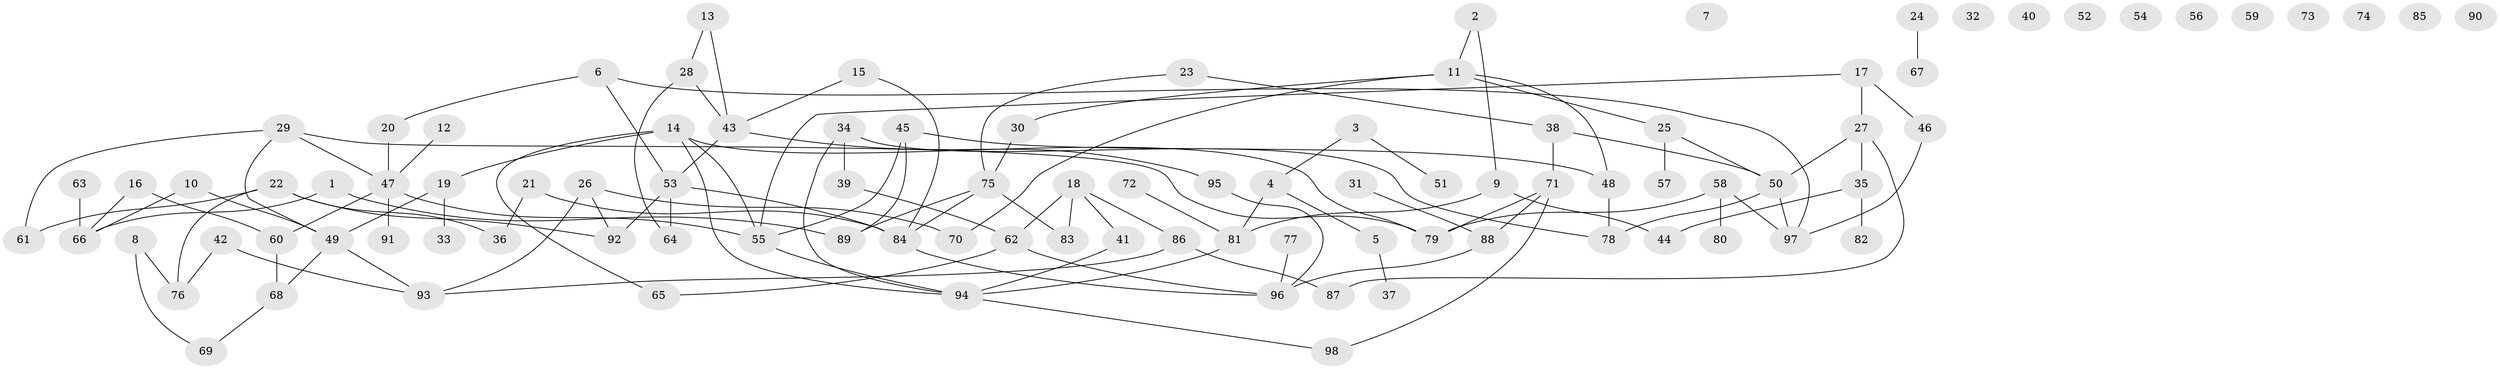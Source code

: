 // coarse degree distribution, {3: 0.14925373134328357, 2: 0.22388059701492538, 5: 0.08955223880597014, 1: 0.13432835820895522, 0: 0.1791044776119403, 6: 0.07462686567164178, 4: 0.1044776119402985, 7: 0.04477611940298507}
// Generated by graph-tools (version 1.1) at 2025/41/03/06/25 10:41:19]
// undirected, 98 vertices, 121 edges
graph export_dot {
graph [start="1"]
  node [color=gray90,style=filled];
  1;
  2;
  3;
  4;
  5;
  6;
  7;
  8;
  9;
  10;
  11;
  12;
  13;
  14;
  15;
  16;
  17;
  18;
  19;
  20;
  21;
  22;
  23;
  24;
  25;
  26;
  27;
  28;
  29;
  30;
  31;
  32;
  33;
  34;
  35;
  36;
  37;
  38;
  39;
  40;
  41;
  42;
  43;
  44;
  45;
  46;
  47;
  48;
  49;
  50;
  51;
  52;
  53;
  54;
  55;
  56;
  57;
  58;
  59;
  60;
  61;
  62;
  63;
  64;
  65;
  66;
  67;
  68;
  69;
  70;
  71;
  72;
  73;
  74;
  75;
  76;
  77;
  78;
  79;
  80;
  81;
  82;
  83;
  84;
  85;
  86;
  87;
  88;
  89;
  90;
  91;
  92;
  93;
  94;
  95;
  96;
  97;
  98;
  1 -- 66;
  1 -- 89;
  2 -- 9;
  2 -- 11;
  3 -- 4;
  3 -- 51;
  4 -- 5;
  4 -- 81;
  5 -- 37;
  6 -- 20;
  6 -- 53;
  6 -- 97;
  8 -- 69;
  8 -- 76;
  9 -- 44;
  9 -- 81;
  10 -- 49;
  10 -- 66;
  11 -- 25;
  11 -- 30;
  11 -- 48;
  11 -- 70;
  12 -- 47;
  13 -- 28;
  13 -- 43;
  14 -- 19;
  14 -- 55;
  14 -- 65;
  14 -- 79;
  14 -- 94;
  15 -- 43;
  15 -- 84;
  16 -- 60;
  16 -- 66;
  17 -- 27;
  17 -- 46;
  17 -- 55;
  18 -- 41;
  18 -- 62;
  18 -- 83;
  18 -- 86;
  19 -- 33;
  19 -- 49;
  20 -- 47;
  21 -- 36;
  21 -- 84;
  22 -- 36;
  22 -- 61;
  22 -- 76;
  22 -- 92;
  23 -- 38;
  23 -- 75;
  24 -- 67;
  25 -- 50;
  25 -- 57;
  26 -- 70;
  26 -- 92;
  26 -- 93;
  27 -- 35;
  27 -- 50;
  27 -- 87;
  28 -- 43;
  28 -- 64;
  29 -- 47;
  29 -- 49;
  29 -- 61;
  29 -- 79;
  30 -- 75;
  31 -- 88;
  34 -- 39;
  34 -- 78;
  34 -- 94;
  35 -- 44;
  35 -- 82;
  38 -- 50;
  38 -- 71;
  39 -- 62;
  41 -- 94;
  42 -- 76;
  42 -- 93;
  43 -- 53;
  43 -- 95;
  45 -- 48;
  45 -- 55;
  45 -- 89;
  46 -- 97;
  47 -- 55;
  47 -- 60;
  47 -- 91;
  48 -- 78;
  49 -- 68;
  49 -- 93;
  50 -- 78;
  50 -- 97;
  53 -- 64;
  53 -- 84;
  53 -- 92;
  55 -- 94;
  58 -- 79;
  58 -- 80;
  58 -- 97;
  60 -- 68;
  62 -- 65;
  62 -- 96;
  63 -- 66;
  68 -- 69;
  71 -- 79;
  71 -- 88;
  71 -- 98;
  72 -- 81;
  75 -- 83;
  75 -- 84;
  75 -- 89;
  77 -- 96;
  81 -- 94;
  84 -- 96;
  86 -- 87;
  86 -- 93;
  88 -- 96;
  94 -- 98;
  95 -- 96;
}
